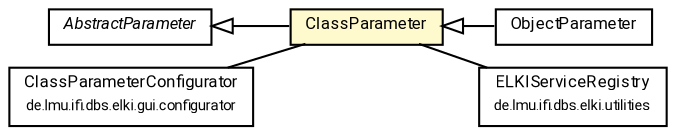 #!/usr/local/bin/dot
#
# Class diagram 
# Generated by UMLGraph version R5_7_2-60-g0e99a6 (http://www.spinellis.gr/umlgraph/)
#

digraph G {
	graph [fontnames="svg"]
	edge [fontname="Roboto",fontsize=7,labelfontname="Roboto",labelfontsize=7,color="black"];
	node [fontname="Roboto",fontcolor="black",fontsize=8,shape=plaintext,margin=0,width=0,height=0];
	nodesep=0.15;
	ranksep=0.25;
	rankdir=LR;
	// de.lmu.ifi.dbs.elki.utilities.optionhandling.parameters.AbstractParameter<THIS extends de.lmu.ifi.dbs.elki.utilities.optionhandling.parameters.AbstractParameter<THIS, T>, T>
	c2511169 [label=<<table title="de.lmu.ifi.dbs.elki.utilities.optionhandling.parameters.AbstractParameter" border="0" cellborder="1" cellspacing="0" cellpadding="2" href="AbstractParameter.html" target="_parent">
		<tr><td><table border="0" cellspacing="0" cellpadding="1">
		<tr><td align="center" balign="center"> <font face="Roboto"><i>AbstractParameter</i></font> </td></tr>
		</table></td></tr>
		</table>>, URL="AbstractParameter.html"];
	// de.lmu.ifi.dbs.elki.utilities.optionhandling.parameters.ObjectParameter<C>
	c2511171 [label=<<table title="de.lmu.ifi.dbs.elki.utilities.optionhandling.parameters.ObjectParameter" border="0" cellborder="1" cellspacing="0" cellpadding="2" href="ObjectParameter.html" target="_parent">
		<tr><td><table border="0" cellspacing="0" cellpadding="1">
		<tr><td align="center" balign="center"> <font face="Roboto">ObjectParameter</font> </td></tr>
		</table></td></tr>
		</table>>, URL="ObjectParameter.html"];
	// de.lmu.ifi.dbs.elki.utilities.optionhandling.parameters.ClassParameter<C>
	c2511180 [label=<<table title="de.lmu.ifi.dbs.elki.utilities.optionhandling.parameters.ClassParameter" border="0" cellborder="1" cellspacing="0" cellpadding="2" bgcolor="lemonChiffon" href="ClassParameter.html" target="_parent">
		<tr><td><table border="0" cellspacing="0" cellpadding="1">
		<tr><td align="center" balign="center"> <font face="Roboto">ClassParameter</font> </td></tr>
		</table></td></tr>
		</table>>, URL="ClassParameter.html"];
	// de.lmu.ifi.dbs.elki.utilities.ELKIServiceRegistry
	c2511231 [label=<<table title="de.lmu.ifi.dbs.elki.utilities.ELKIServiceRegistry" border="0" cellborder="1" cellspacing="0" cellpadding="2" href="../../ELKIServiceRegistry.html" target="_parent">
		<tr><td><table border="0" cellspacing="0" cellpadding="1">
		<tr><td align="center" balign="center"> <font face="Roboto">ELKIServiceRegistry</font> </td></tr>
		<tr><td align="center" balign="center"> <font face="Roboto" point-size="7.0">de.lmu.ifi.dbs.elki.utilities</font> </td></tr>
		</table></td></tr>
		</table>>, URL="../../ELKIServiceRegistry.html"];
	// de.lmu.ifi.dbs.elki.gui.configurator.ClassParameterConfigurator
	c2511510 [label=<<table title="de.lmu.ifi.dbs.elki.gui.configurator.ClassParameterConfigurator" border="0" cellborder="1" cellspacing="0" cellpadding="2" href="../../../gui/configurator/ClassParameterConfigurator.html" target="_parent">
		<tr><td><table border="0" cellspacing="0" cellpadding="1">
		<tr><td align="center" balign="center"> <font face="Roboto">ClassParameterConfigurator</font> </td></tr>
		<tr><td align="center" balign="center"> <font face="Roboto" point-size="7.0">de.lmu.ifi.dbs.elki.gui.configurator</font> </td></tr>
		</table></td></tr>
		</table>>, URL="../../../gui/configurator/ClassParameterConfigurator.html"];
	// de.lmu.ifi.dbs.elki.utilities.optionhandling.parameters.ObjectParameter<C> extends de.lmu.ifi.dbs.elki.utilities.optionhandling.parameters.ClassParameter<C>
	c2511180 -> c2511171 [arrowtail=empty,dir=back,weight=10];
	// de.lmu.ifi.dbs.elki.utilities.optionhandling.parameters.ClassParameter<C> extends de.lmu.ifi.dbs.elki.utilities.optionhandling.parameters.AbstractParameter<THIS extends de.lmu.ifi.dbs.elki.utilities.optionhandling.parameters.AbstractParameter<THIS, T>, T>
	c2511169 -> c2511180 [arrowtail=empty,dir=back,weight=10];
	// de.lmu.ifi.dbs.elki.utilities.optionhandling.parameters.ClassParameter<C> assoc de.lmu.ifi.dbs.elki.utilities.ELKIServiceRegistry
	c2511180 -> c2511231 [arrowhead=none,weight=2];
	// de.lmu.ifi.dbs.elki.gui.configurator.ClassParameterConfigurator assoc de.lmu.ifi.dbs.elki.utilities.optionhandling.parameters.ClassParameter<C>
	c2511510 -> c2511180 [arrowhead=none,weight=2];
}

